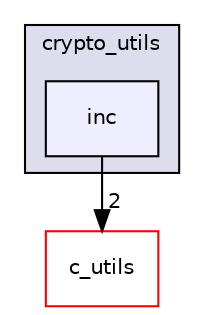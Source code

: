 digraph "src/utils/crypto_utils/inc" {
  compound=true
  node [ fontsize="10", fontname="Helvetica"];
  edge [ labelfontsize="10", labelfontname="Helvetica"];
  subgraph clusterdir_df0e7d82b834fc2aca8ed295d371f4b1 {
    graph [ bgcolor="#ddddee", pencolor="black", label="crypto_utils" fontname="Helvetica", fontsize="10", URL="dir_df0e7d82b834fc2aca8ed295d371f4b1.html"]
  dir_3dc13780d7dcca7f8d29755c7d88c720 [shape=box, label="inc", style="filled", fillcolor="#eeeeff", pencolor="black", URL="dir_3dc13780d7dcca7f8d29755c7d88c720.html"];
  }
  dir_defa76d82d084e8131791c5f3e6d181e [shape=box label="c_utils" fillcolor="white" style="filled" color="red" URL="dir_defa76d82d084e8131791c5f3e6d181e.html"];
  dir_3dc13780d7dcca7f8d29755c7d88c720->dir_defa76d82d084e8131791c5f3e6d181e [headlabel="2", labeldistance=1.5 headhref="dir_000168_000155.html"];
}
